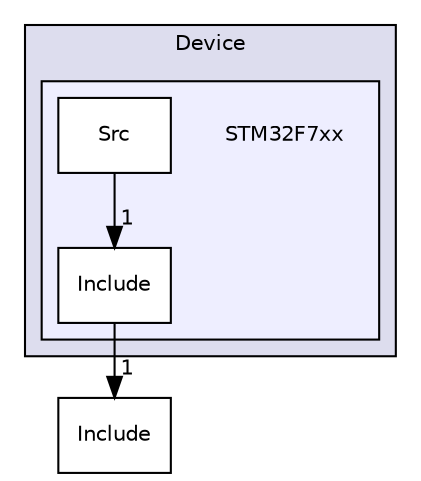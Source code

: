 digraph "/home/developer/mtrain-firmware/external/CMSIS/Device/STM32F7xx" {
  compound=true
  node [ fontsize="10", fontname="Helvetica"];
  edge [ labelfontsize="10", labelfontname="Helvetica"];
  subgraph clusterdir_fc87cadb59a46a005bd75c1c663e66ba {
    graph [ bgcolor="#ddddee", pencolor="black", label="Device" fontname="Helvetica", fontsize="10", URL="dir_fc87cadb59a46a005bd75c1c663e66ba.html"]
  subgraph clusterdir_ca6b782e1e582c29d056b3c0e389f791 {
    graph [ bgcolor="#eeeeff", pencolor="black", label="" URL="dir_ca6b782e1e582c29d056b3c0e389f791.html"];
    dir_ca6b782e1e582c29d056b3c0e389f791 [shape=plaintext label="STM32F7xx"];
    dir_2f3cbb038120cdaba8627982788693d8 [shape=box label="Include" color="black" fillcolor="white" style="filled" URL="dir_2f3cbb038120cdaba8627982788693d8.html"];
    dir_43c2164cfd440ca0116273659f424686 [shape=box label="Src" color="black" fillcolor="white" style="filled" URL="dir_43c2164cfd440ca0116273659f424686.html"];
  }
  }
  dir_ea7e36173fdf5d3e10f7d99384a1945b [shape=box label="Include" URL="dir_ea7e36173fdf5d3e10f7d99384a1945b.html"];
  dir_43c2164cfd440ca0116273659f424686->dir_2f3cbb038120cdaba8627982788693d8 [headlabel="1", labeldistance=1.5 headhref="dir_000020_000019.html"];
  dir_2f3cbb038120cdaba8627982788693d8->dir_ea7e36173fdf5d3e10f7d99384a1945b [headlabel="1", labeldistance=1.5 headhref="dir_000019_000032.html"];
}
